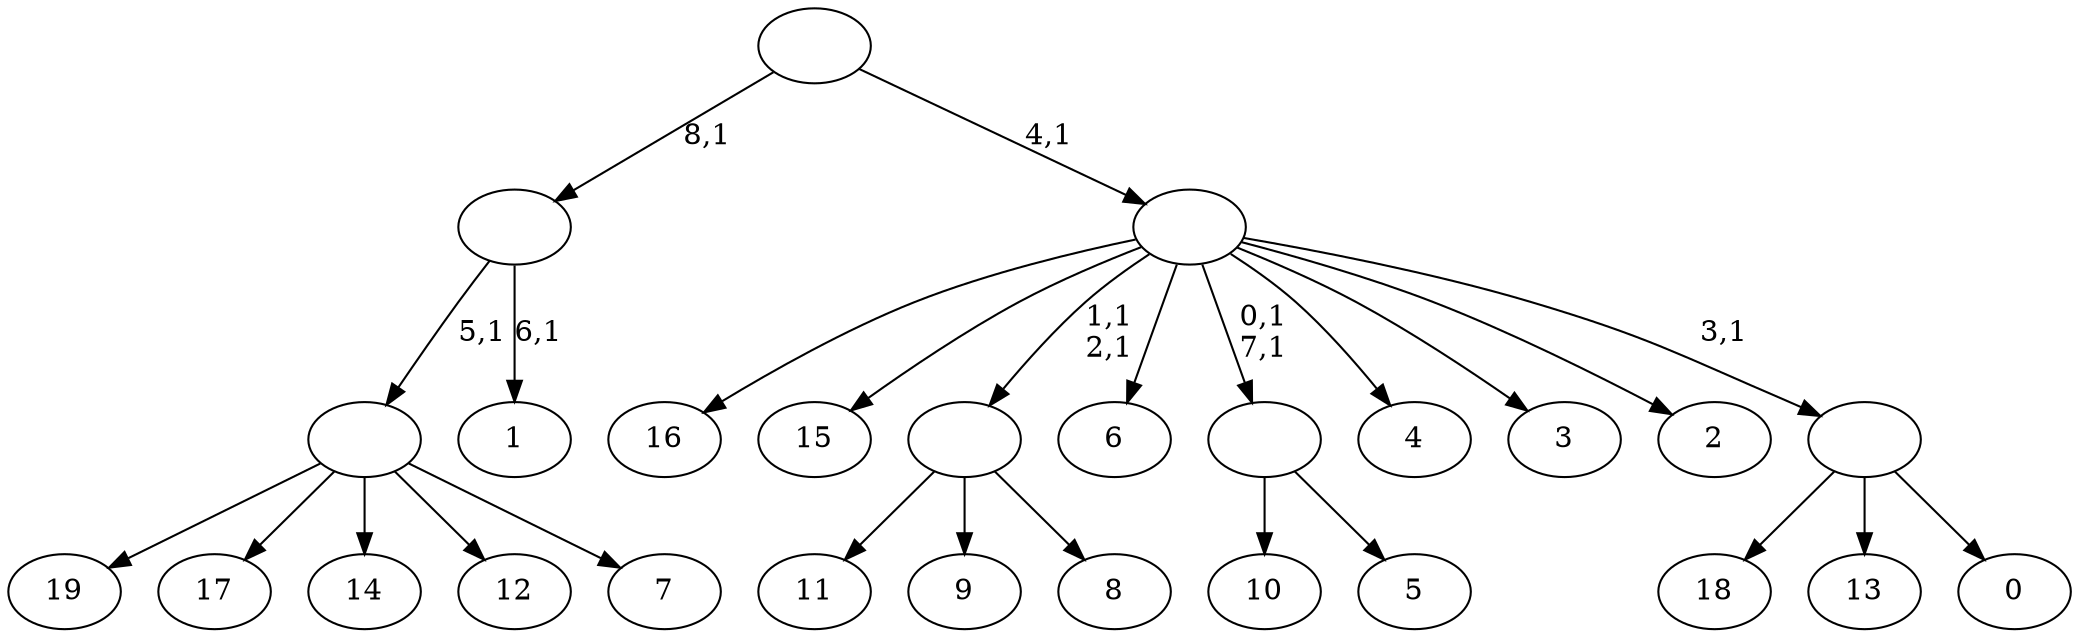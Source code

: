 digraph T {
	29 [label="19"]
	28 [label="18"]
	27 [label="17"]
	26 [label="16"]
	25 [label="15"]
	24 [label="14"]
	23 [label="13"]
	22 [label="12"]
	21 [label="11"]
	20 [label="10"]
	19 [label="9"]
	18 [label="8"]
	17 [label=""]
	15 [label="7"]
	14 [label=""]
	13 [label="6"]
	12 [label="5"]
	11 [label=""]
	9 [label="4"]
	8 [label="3"]
	7 [label="2"]
	6 [label="1"]
	4 [label=""]
	3 [label="0"]
	2 [label=""]
	1 [label=""]
	0 [label=""]
	17 -> 21 [label=""]
	17 -> 19 [label=""]
	17 -> 18 [label=""]
	14 -> 29 [label=""]
	14 -> 27 [label=""]
	14 -> 24 [label=""]
	14 -> 22 [label=""]
	14 -> 15 [label=""]
	11 -> 20 [label=""]
	11 -> 12 [label=""]
	4 -> 6 [label="6,1"]
	4 -> 14 [label="5,1"]
	2 -> 28 [label=""]
	2 -> 23 [label=""]
	2 -> 3 [label=""]
	1 -> 11 [label="0,1\n7,1"]
	1 -> 17 [label="1,1\n2,1"]
	1 -> 26 [label=""]
	1 -> 25 [label=""]
	1 -> 13 [label=""]
	1 -> 9 [label=""]
	1 -> 8 [label=""]
	1 -> 7 [label=""]
	1 -> 2 [label="3,1"]
	0 -> 4 [label="8,1"]
	0 -> 1 [label="4,1"]
}
